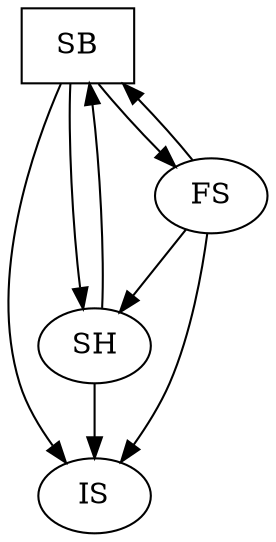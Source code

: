 digraph Trans {
 SB [shape=box];
 SB -> IS;
 SH -> IS;
 FS -> IS;
 SB -> SH;
 SB -> FS;
 SH -> SB;
 FS -> SB;
 FS -> SH 
}